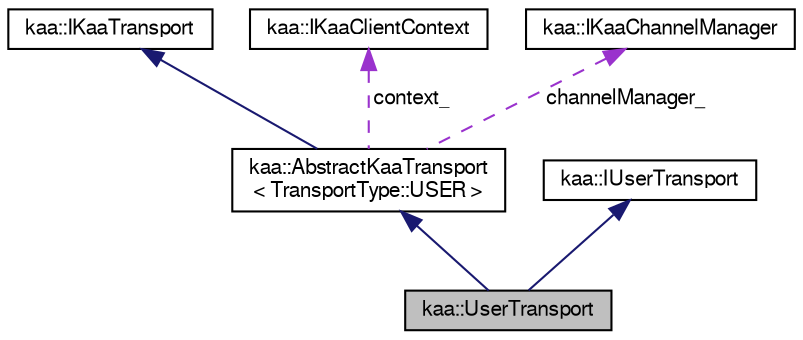 digraph "kaa::UserTransport"
{
  bgcolor="transparent";
  edge [fontname="FreeSans",fontsize="10",labelfontname="FreeSans",labelfontsize="10"];
  node [fontname="FreeSans",fontsize="10",shape=record];
  Node1 [label="kaa::UserTransport",height=0.2,width=0.4,color="black", fillcolor="grey75", style="filled" fontcolor="black"];
  Node2 -> Node1 [dir="back",color="midnightblue",fontsize="10",style="solid",fontname="FreeSans"];
  Node2 [label="kaa::AbstractKaaTransport\l\< TransportType::USER \>",height=0.2,width=0.4,color="black",URL="$classkaa_1_1AbstractKaaTransport.html"];
  Node3 -> Node2 [dir="back",color="midnightblue",fontsize="10",style="solid",fontname="FreeSans"];
  Node3 [label="kaa::IKaaTransport",height=0.2,width=0.4,color="black",URL="$classkaa_1_1IKaaTransport.html"];
  Node4 -> Node2 [dir="back",color="darkorchid3",fontsize="10",style="dashed",label=" context_" ,fontname="FreeSans"];
  Node4 [label="kaa::IKaaClientContext",height=0.2,width=0.4,color="black",URL="$classkaa_1_1IKaaClientContext.html"];
  Node5 -> Node2 [dir="back",color="darkorchid3",fontsize="10",style="dashed",label=" channelManager_" ,fontname="FreeSans"];
  Node5 [label="kaa::IKaaChannelManager",height=0.2,width=0.4,color="black",URL="$classkaa_1_1IKaaChannelManager.html"];
  Node6 -> Node1 [dir="back",color="midnightblue",fontsize="10",style="solid",fontname="FreeSans"];
  Node6 [label="kaa::IUserTransport",height=0.2,width=0.4,color="black",URL="$classkaa_1_1IUserTransport.html"];
}
